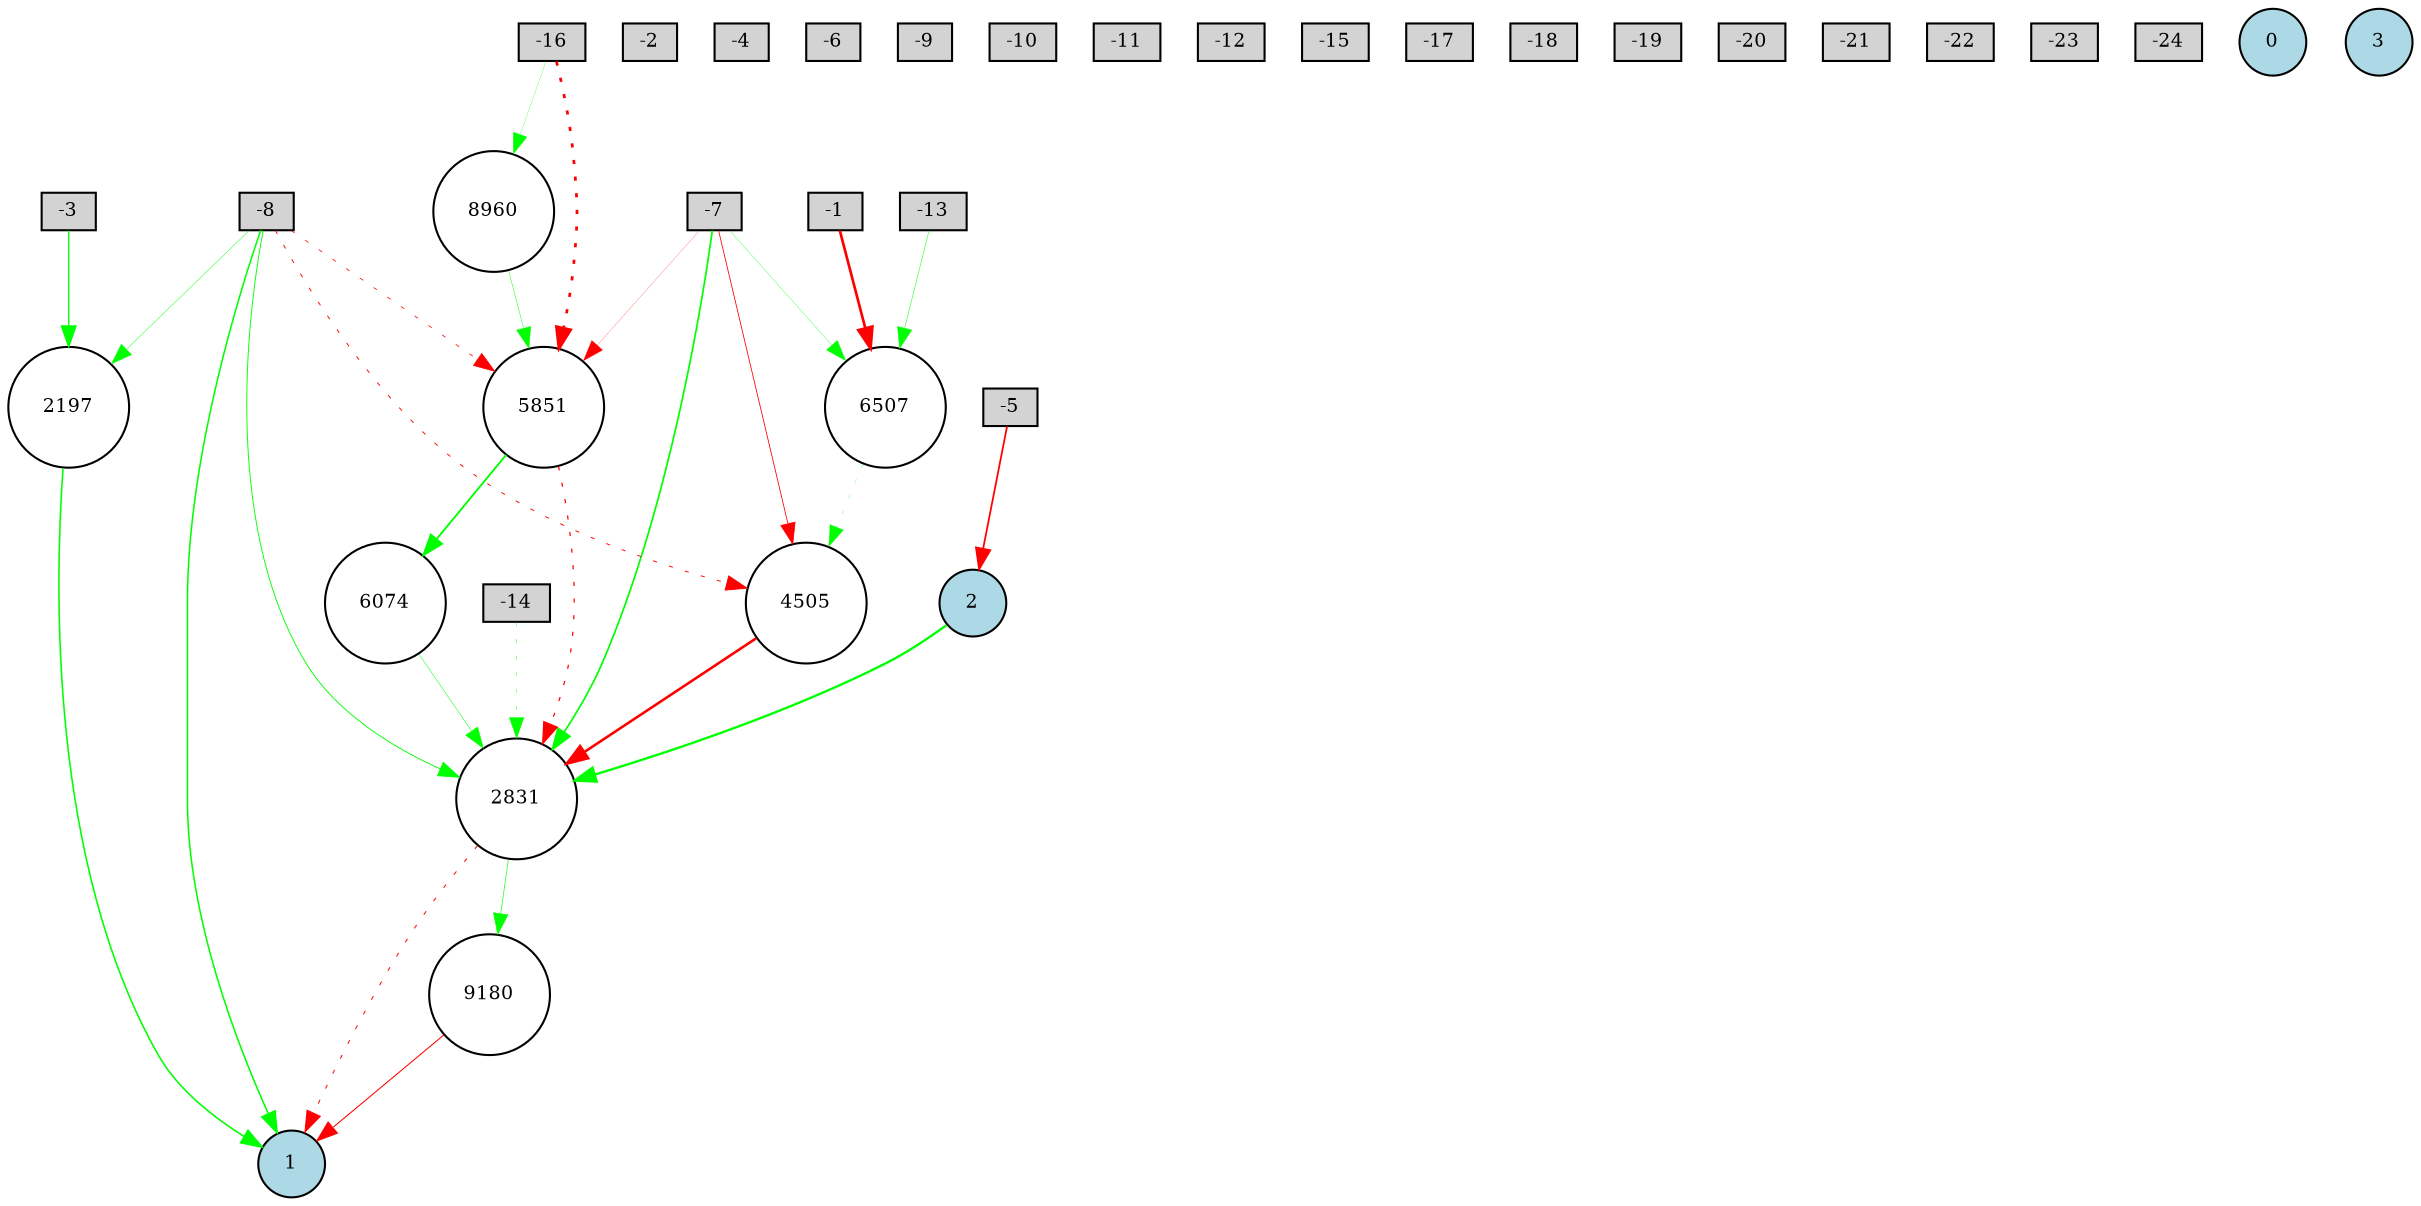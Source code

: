 digraph {
	node [fontsize=9 height=0.2 shape=circle width=0.2]
	-1 [fillcolor=lightgray shape=box style=filled]
	-2 [fillcolor=lightgray shape=box style=filled]
	-3 [fillcolor=lightgray shape=box style=filled]
	-4 [fillcolor=lightgray shape=box style=filled]
	-5 [fillcolor=lightgray shape=box style=filled]
	-6 [fillcolor=lightgray shape=box style=filled]
	-7 [fillcolor=lightgray shape=box style=filled]
	-8 [fillcolor=lightgray shape=box style=filled]
	-9 [fillcolor=lightgray shape=box style=filled]
	-10 [fillcolor=lightgray shape=box style=filled]
	-11 [fillcolor=lightgray shape=box style=filled]
	-12 [fillcolor=lightgray shape=box style=filled]
	-13 [fillcolor=lightgray shape=box style=filled]
	-14 [fillcolor=lightgray shape=box style=filled]
	-15 [fillcolor=lightgray shape=box style=filled]
	-16 [fillcolor=lightgray shape=box style=filled]
	-17 [fillcolor=lightgray shape=box style=filled]
	-18 [fillcolor=lightgray shape=box style=filled]
	-19 [fillcolor=lightgray shape=box style=filled]
	-20 [fillcolor=lightgray shape=box style=filled]
	-21 [fillcolor=lightgray shape=box style=filled]
	-22 [fillcolor=lightgray shape=box style=filled]
	-23 [fillcolor=lightgray shape=box style=filled]
	-24 [fillcolor=lightgray shape=box style=filled]
	0 [fillcolor=lightblue style=filled]
	1 [fillcolor=lightblue style=filled]
	2 [fillcolor=lightblue style=filled]
	3 [fillcolor=lightblue style=filled]
	8960 [fillcolor=white style=filled]
	6507 [fillcolor=white style=filled]
	2831 [fillcolor=white style=filled]
	2197 [fillcolor=white style=filled]
	4505 [fillcolor=white style=filled]
	6074 [fillcolor=white style=filled]
	5851 [fillcolor=white style=filled]
	9180 [fillcolor=white style=filled]
	6074 -> 2831 [color=green penwidth=0.24061938909697464 style=solid]
	8960 -> 5851 [color=green penwidth=0.22177828848572317 style=solid]
	-7 -> 6507 [color=green penwidth=0.1538394773095294 style=solid]
	5851 -> 2831 [color=red penwidth=0.5927879786109675 style=dotted]
	-8 -> 5851 [color=red penwidth=0.3681915413408484 style=dotted]
	-7 -> 4505 [color=red penwidth=0.39286086156329714 style=solid]
	-8 -> 4505 [color=red penwidth=0.45032138793554455 style=dotted]
	-16 -> 5851 [color=red penwidth=1.3148171680735734 style=dotted]
	9180 -> 1 [color=red penwidth=0.498481486749079 style=solid]
	-7 -> 2831 [color=green penwidth=0.8158568650417771 style=solid]
	-8 -> 1 [color=green penwidth=0.7382470514390709 style=solid]
	-16 -> 8960 [color=green penwidth=0.1296338098450551 style=solid]
	2831 -> 1 [color=red penwidth=0.47629080628251197 style=dotted]
	-8 -> 2197 [color=green penwidth=0.21171352420816808 style=solid]
	-13 -> 6507 [color=green penwidth=0.23318966948418782 style=solid]
	2831 -> 9180 [color=green penwidth=0.30000000000000004 style=solid]
	5851 -> 6074 [color=green penwidth=0.8912442710864729 style=solid]
	6507 -> 4505 [color=green penwidth=0.1283129319756458 style=dotted]
	-14 -> 2831 [color=green penwidth=0.1998117019714456 style=dotted]
	2197 -> 1 [color=green penwidth=0.7570273705891161 style=solid]
	-3 -> 2197 [color=green penwidth=0.6473888387586277 style=solid]
	-8 -> 2831 [color=green penwidth=0.43479020990036366 style=solid]
	-1 -> 6507 [color=red penwidth=1.285738648588087 style=solid]
	-7 -> 5851 [color=red penwidth=0.10336566252052005 style=solid]
	4505 -> 2831 [color=red penwidth=1.241276360810083 style=solid]
	2 -> 2831 [color=green penwidth=1.1227318823628314 style=solid]
	-5 -> 2 [color=red penwidth=0.8451165644615998 style=solid]
}
